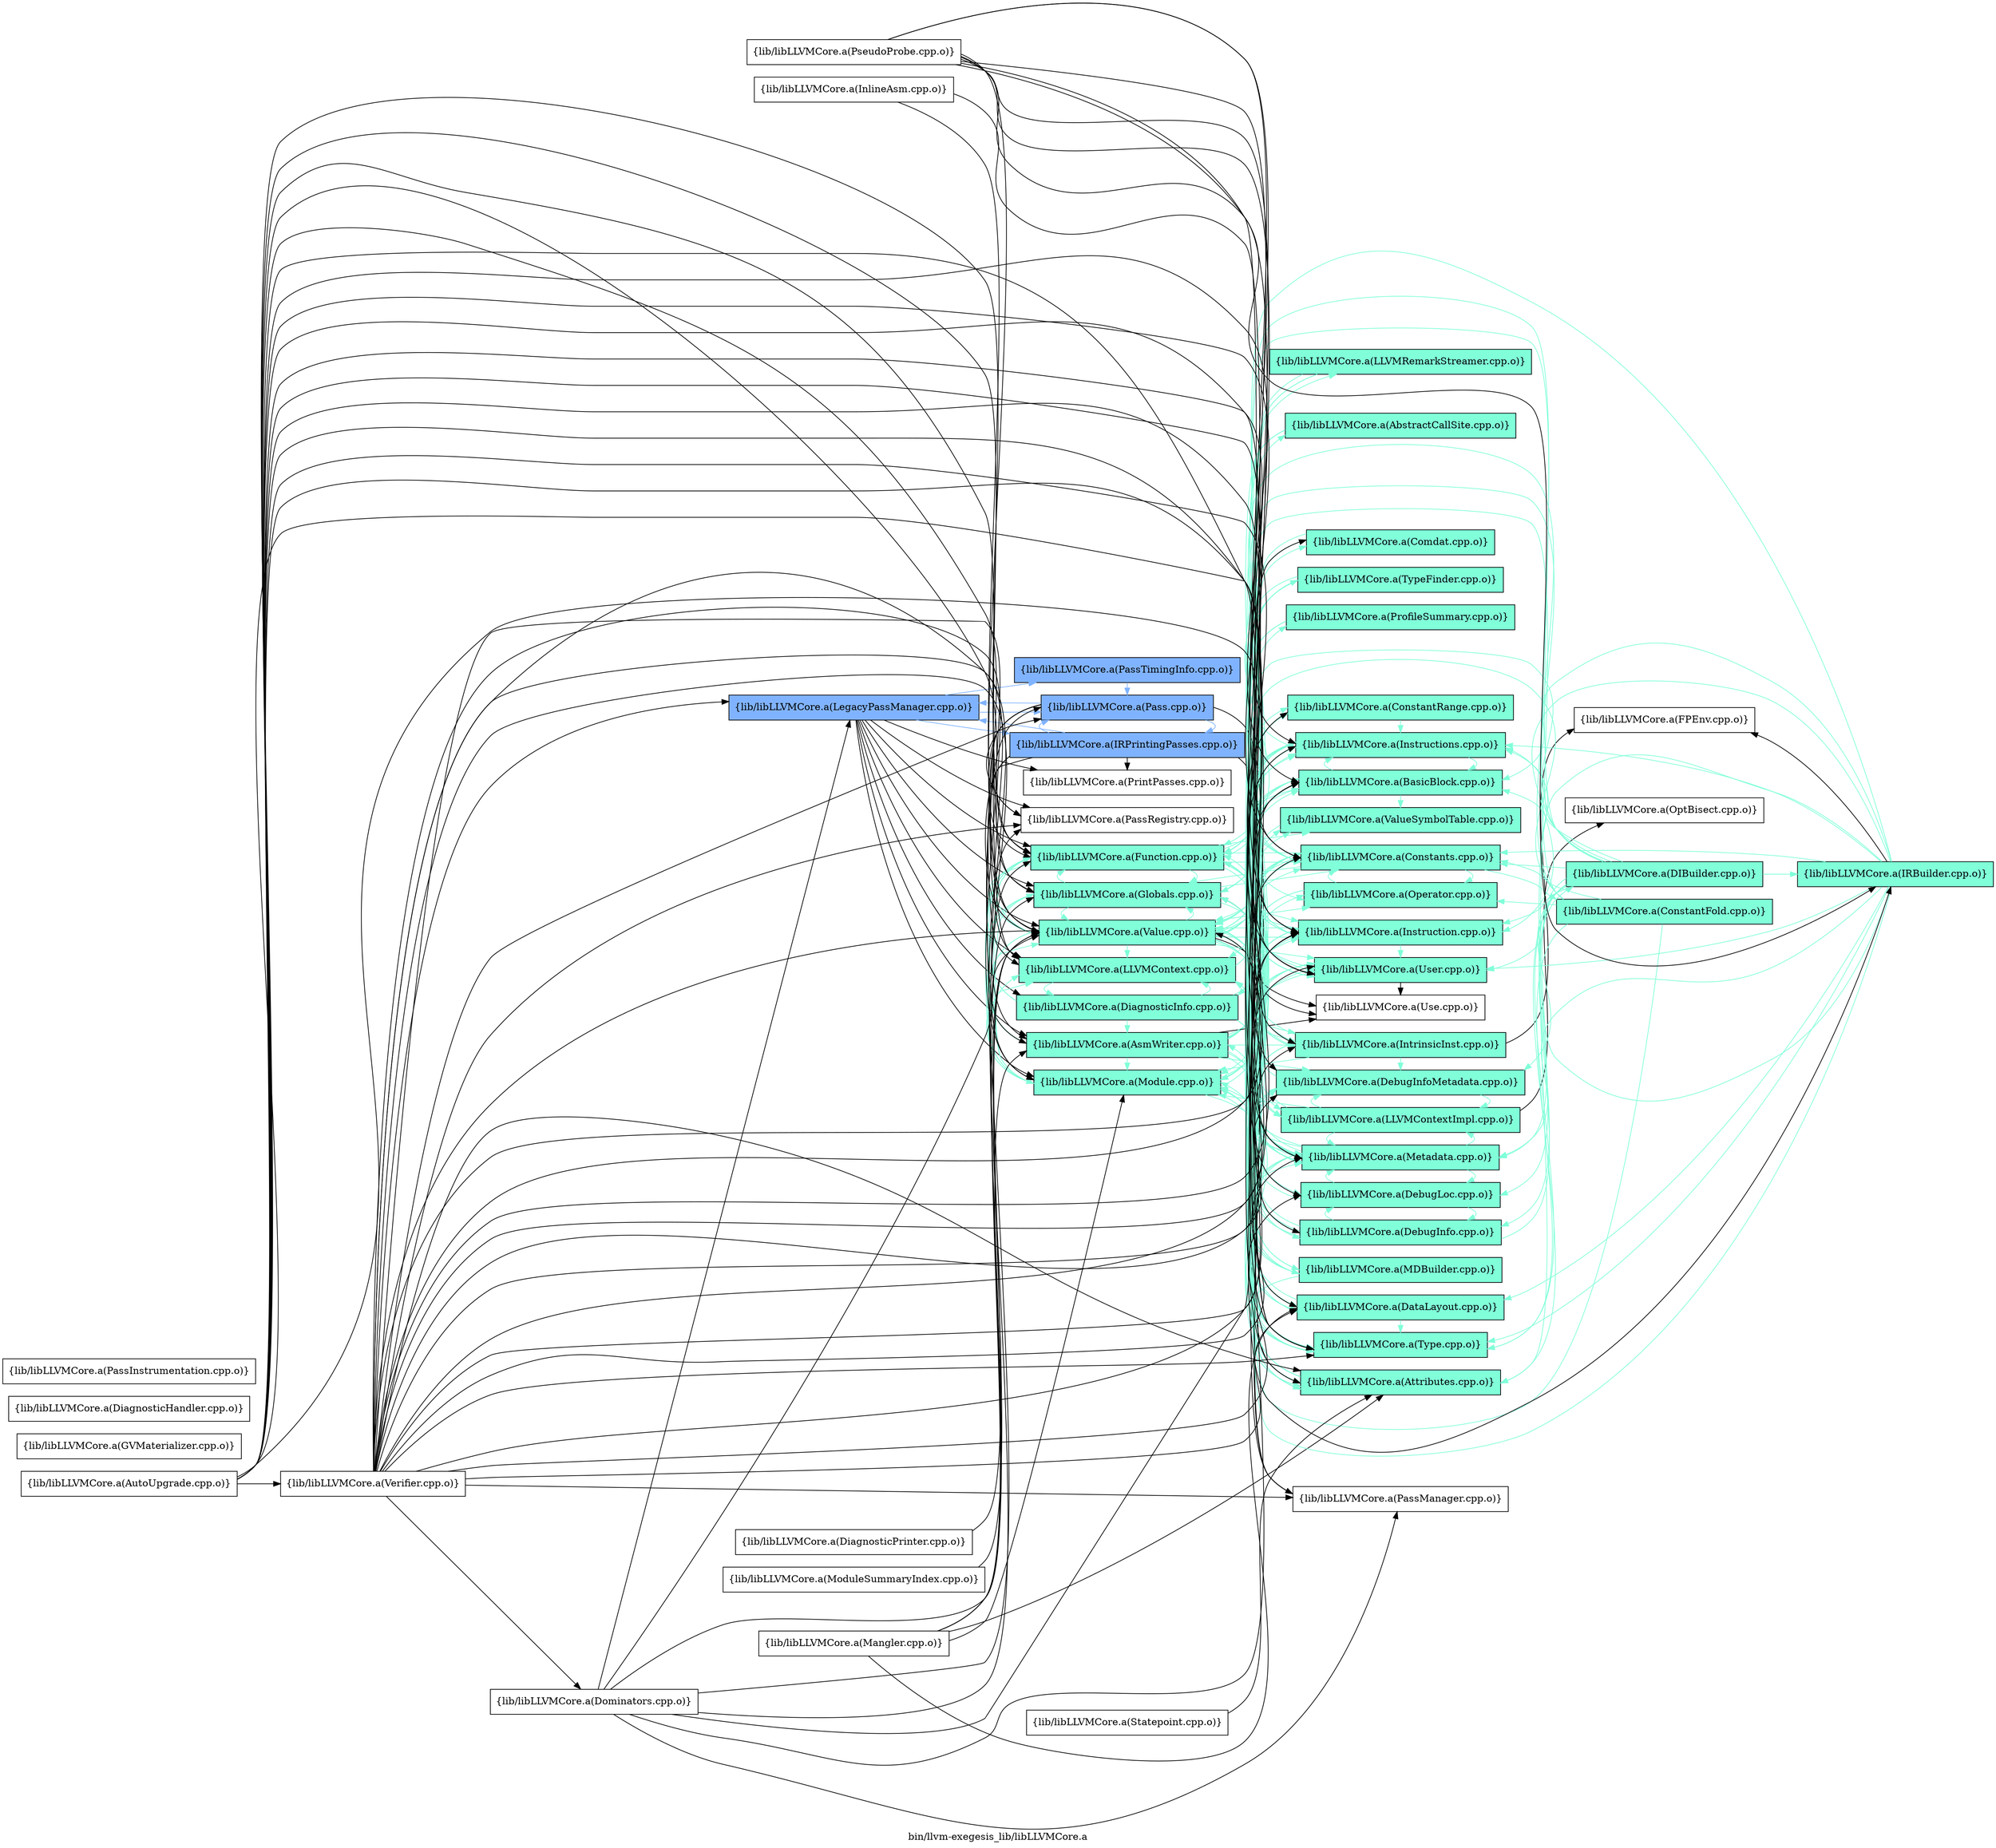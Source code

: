 digraph "bin/llvm-exegesis_lib/libLLVMCore.a" {
	label="bin/llvm-exegesis_lib/libLLVMCore.a";
	rankdir=LR;
	{ rank=same; Node0x55ae10f94508;  }
	{ rank=same; Node0x55ae10f924d8; Node0x55ae10f9f7c8; Node0x55ae10fa0df8; Node0x55ae10f9fd68; Node0x55ae10f985b8; Node0x55ae10f9bd58; Node0x55ae10f96858; Node0x55ae10faf3f8; Node0x55ae10fadbe8; Node0x55ae10fae868; Node0x55ae10fae138; Node0x55ae10fa4a48;  }
	{ rank=same; Node0x55ae10fa5f38; Node0x55ae10fa6e38; Node0x55ae10fa7478; Node0x55ae10fa83c8; Node0x55ae10fa8918; Node0x55ae10fad3c8; Node0x55ae10f9a638; Node0x55ae10f99968; Node0x55ae10f9b628; Node0x55ae10f96038; Node0x55ae10f986a8; Node0x55ae10fab208; Node0x55ae10fabf78; Node0x55ae10fa5948; Node0x55ae10fa3dc8; Node0x55ae10facc48; Node0x55ae10f92bb8; Node0x55ae10fab078; Node0x55ae10f951d8; Node0x55ae10fa4318; Node0x55ae10faf998; Node0x55ae10f928e8; Node0x55ae10f92938; Node0x55ae10fac658; Node0x55ae10fad058;  }
	{ rank=same; Node0x55ae10fa7ba8; Node0x55ae10f99238; Node0x55ae10f988d8; Node0x55ae10fa9278;  }

	Node0x55ae10f94508 [shape=record,shape=box,group=2,style=filled,fillcolor="0.600000 0.5 1",label="{lib/libLLVMCore.a(LegacyPassManager.cpp.o)}"];
	Node0x55ae10f94508 -> Node0x55ae10f924d8;
	Node0x55ae10f94508 -> Node0x55ae10f9f7c8;
	Node0x55ae10f94508 -> Node0x55ae10fa0df8;
	Node0x55ae10f94508 -> Node0x55ae10f9fd68;
	Node0x55ae10f94508 -> Node0x55ae10f985b8[color="0.600000 0.5 1"];
	Node0x55ae10f94508 -> Node0x55ae10f9bd58;
	Node0x55ae10f94508 -> Node0x55ae10f96858;
	Node0x55ae10f94508 -> Node0x55ae10faf3f8[color="0.600000 0.5 1"];
	Node0x55ae10f94508 -> Node0x55ae10fadbe8;
	Node0x55ae10f94508 -> Node0x55ae10fae868[color="0.600000 0.5 1"];
	Node0x55ae10f94508 -> Node0x55ae10fae138;
	Node0x55ae10f94508 -> Node0x55ae10fa4a48;
	Node0x55ae10f96858 [shape=record,shape=box,group=1,style=filled,fillcolor="0.450000 0.5 1",label="{lib/libLLVMCore.a(Module.cpp.o)}"];
	Node0x55ae10f96858 -> Node0x55ae10fa7478[color="0.450000 0.5 1"];
	Node0x55ae10f96858 -> Node0x55ae10fa8918[color="0.450000 0.5 1"];
	Node0x55ae10f96858 -> Node0x55ae10fab078[color="0.450000 0.5 1"];
	Node0x55ae10f96858 -> Node0x55ae10fa0df8[color="0.450000 0.5 1"];
	Node0x55ae10f96858 -> Node0x55ae10f9fd68[color="0.450000 0.5 1"];
	Node0x55ae10f96858 -> Node0x55ae10f9bd58[color="0.450000 0.5 1"];
	Node0x55ae10f96858 -> Node0x55ae10f96038[color="0.450000 0.5 1"];
	Node0x55ae10f96858 -> Node0x55ae10fac658[color="0.450000 0.5 1"];
	Node0x55ae10f96858 -> Node0x55ae10fab208[color="0.450000 0.5 1"];
	Node0x55ae10f96858 -> Node0x55ae10fabf78[color="0.450000 0.5 1"];
	Node0x55ae10f96858 -> Node0x55ae10fa3dc8[color="0.450000 0.5 1"];
	Node0x55ae10f96858 -> Node0x55ae10fa4a48[color="0.450000 0.5 1"];
	Node0x55ae10f96858 -> Node0x55ae10fa4318[color="0.450000 0.5 1"];
	Node0x55ae10faf3f8 [shape=record,shape=box,group=2,style=filled,fillcolor="0.600000 0.5 1",label="{lib/libLLVMCore.a(Pass.cpp.o)}"];
	Node0x55ae10faf3f8 -> Node0x55ae10fa5f38;
	Node0x55ae10faf3f8 -> Node0x55ae10fa0df8;
	Node0x55ae10faf3f8 -> Node0x55ae10f985b8[color="0.600000 0.5 1"];
	Node0x55ae10faf3f8 -> Node0x55ae10f9bd58;
	Node0x55ae10faf3f8 -> Node0x55ae10f94508[color="0.600000 0.5 1"];
	Node0x55ae10faf3f8 -> Node0x55ae10fadbe8;
	Node0x55ae10faf3f8 -> Node0x55ae10fa4a48;
	Node0x55ae10fa4a48 [shape=record,shape=box,group=1,style=filled,fillcolor="0.450000 0.5 1",label="{lib/libLLVMCore.a(Value.cpp.o)}"];
	Node0x55ae10fa4a48 -> Node0x55ae10fa5f38[color="0.450000 0.5 1"];
	Node0x55ae10fa4a48 -> Node0x55ae10fa6e38[color="0.450000 0.5 1"];
	Node0x55ae10fa4a48 -> Node0x55ae10fa8918[color="0.450000 0.5 1"];
	Node0x55ae10fa4a48 -> Node0x55ae10fab078[color="0.450000 0.5 1"];
	Node0x55ae10fa4a48 -> Node0x55ae10fad058[color="0.450000 0.5 1"];
	Node0x55ae10fa4a48 -> Node0x55ae10fa0df8[color="0.450000 0.5 1"];
	Node0x55ae10fa4a48 -> Node0x55ae10f9fd68[color="0.450000 0.5 1"];
	Node0x55ae10fa4a48 -> Node0x55ae10f9a638[color="0.450000 0.5 1"];
	Node0x55ae10fa4a48 -> Node0x55ae10f99968[color="0.450000 0.5 1"];
	Node0x55ae10fa4a48 -> Node0x55ae10f9b628[color="0.450000 0.5 1"];
	Node0x55ae10fa4a48 -> Node0x55ae10f9bd58[color="0.450000 0.5 1"];
	Node0x55ae10fa4a48 -> Node0x55ae10f928e8[color="0.450000 0.5 1"];
	Node0x55ae10fa4a48 -> Node0x55ae10f96038[color="0.450000 0.5 1"];
	Node0x55ae10fa4a48 -> Node0x55ae10f986a8[color="0.450000 0.5 1"];
	Node0x55ae10fa4a48 -> Node0x55ae10fab208[color="0.450000 0.5 1"];
	Node0x55ae10fa4a48 -> Node0x55ae10fa5948;
	Node0x55ae10fa4a48 -> Node0x55ae10fa3dc8[color="0.450000 0.5 1"];
	Node0x55ae10fa4a48 -> Node0x55ae10fa4318[color="0.450000 0.5 1"];
	Node0x55ae10fa5f38 [shape=record,shape=box,group=1,style=filled,fillcolor="0.450000 0.5 1",label="{lib/libLLVMCore.a(Attributes.cpp.o)}"];
	Node0x55ae10fa5f38 -> Node0x55ae10f924d8[color="0.450000 0.5 1"];
	Node0x55ae10fa5f38 -> Node0x55ae10fa0df8[color="0.450000 0.5 1"];
	Node0x55ae10fa8918 [shape=record,shape=box,group=1,style=filled,fillcolor="0.450000 0.5 1",label="{lib/libLLVMCore.a(Constants.cpp.o)}"];
	Node0x55ae10fa8918 -> Node0x55ae10fa7ba8[color="0.450000 0.5 1"];
	Node0x55ae10fa8918 -> Node0x55ae10fa0df8[color="0.450000 0.5 1"];
	Node0x55ae10fa8918 -> Node0x55ae10f9fd68[color="0.450000 0.5 1"];
	Node0x55ae10fa8918 -> Node0x55ae10f9a638[color="0.450000 0.5 1"];
	Node0x55ae10fa8918 -> Node0x55ae10f99968[color="0.450000 0.5 1"];
	Node0x55ae10fa8918 -> Node0x55ae10f986a8[color="0.450000 0.5 1"];
	Node0x55ae10fa8918 -> Node0x55ae10fab208[color="0.450000 0.5 1"];
	Node0x55ae10fa8918 -> Node0x55ae10fa3dc8[color="0.450000 0.5 1"];
	Node0x55ae10fa8918 -> Node0x55ae10fa4a48[color="0.450000 0.5 1"];
	Node0x55ae10f95818 [shape=record,shape=box,group=0,label="{lib/libLLVMCore.a(Mangler.cpp.o)}"];
	Node0x55ae10f95818 -> Node0x55ae10fa5f38;
	Node0x55ae10f95818 -> Node0x55ae10fab078;
	Node0x55ae10f95818 -> Node0x55ae10fa0df8;
	Node0x55ae10f95818 -> Node0x55ae10f9fd68;
	Node0x55ae10f95818 -> Node0x55ae10f96858;
	Node0x55ae10f95818 -> Node0x55ae10fa4a48;
	Node0x55ae10f96038 [shape=record,shape=box,group=1,style=filled,fillcolor="0.450000 0.5 1",label="{lib/libLLVMCore.a(Metadata.cpp.o)}"];
	Node0x55ae10f96038 -> Node0x55ae10fa83c8[color="0.450000 0.5 1"];
	Node0x55ae10f96038 -> Node0x55ae10fa8918[color="0.450000 0.5 1"];
	Node0x55ae10f96038 -> Node0x55ae10fad3c8[color="0.450000 0.5 1"];
	Node0x55ae10f96038 -> Node0x55ae10facc48[color="0.450000 0.5 1"];
	Node0x55ae10f96038 -> Node0x55ae10f9bd58[color="0.450000 0.5 1"];
	Node0x55ae10f96038 -> Node0x55ae10f928e8[color="0.450000 0.5 1"];
	Node0x55ae10f96038 -> Node0x55ae10f951d8[color="0.450000 0.5 1"];
	Node0x55ae10f96038 -> Node0x55ae10f96858[color="0.450000 0.5 1"];
	Node0x55ae10f96038 -> Node0x55ae10fab208[color="0.450000 0.5 1"];
	Node0x55ae10f96038 -> Node0x55ae10fa4a48[color="0.450000 0.5 1"];
	Node0x55ae10fab078 [shape=record,shape=box,group=1,style=filled,fillcolor="0.450000 0.5 1",label="{lib/libLLVMCore.a(DataLayout.cpp.o)}"];
	Node0x55ae10fab078 -> Node0x55ae10f9fd68[color="0.450000 0.5 1"];
	Node0x55ae10fab078 -> Node0x55ae10f96858[color="0.450000 0.5 1"];
	Node0x55ae10fab078 -> Node0x55ae10fab208[color="0.450000 0.5 1"];
	Node0x55ae10f9f7c8 [shape=record,shape=box,group=1,style=filled,fillcolor="0.450000 0.5 1",label="{lib/libLLVMCore.a(DiagnosticInfo.cpp.o)}"];
	Node0x55ae10f9f7c8 -> Node0x55ae10f924d8[color="0.450000 0.5 1"];
	Node0x55ae10f9f7c8 -> Node0x55ae10facc48[color="0.450000 0.5 1"];
	Node0x55ae10f9f7c8 -> Node0x55ae10fa0df8[color="0.450000 0.5 1"];
	Node0x55ae10f9f7c8 -> Node0x55ae10f9a638[color="0.450000 0.5 1"];
	Node0x55ae10f9f7c8 -> Node0x55ae10f9bd58[color="0.450000 0.5 1"];
	Node0x55ae10f9f7c8 -> Node0x55ae10f96038[color="0.450000 0.5 1"];
	Node0x55ae10f9f7c8 -> Node0x55ae10fa4a48[color="0.450000 0.5 1"];
	Node0x55ae10fa0df8 [shape=record,shape=box,group=1,style=filled,fillcolor="0.450000 0.5 1",label="{lib/libLLVMCore.a(Function.cpp.o)}"];
	Node0x55ae10fa0df8 -> Node0x55ae10f92bb8[color="0.450000 0.5 1"];
	Node0x55ae10fa0df8 -> Node0x55ae10fa5f38[color="0.450000 0.5 1"];
	Node0x55ae10fa0df8 -> Node0x55ae10fa6e38[color="0.450000 0.5 1"];
	Node0x55ae10fa0df8 -> Node0x55ae10fa8918[color="0.450000 0.5 1"];
	Node0x55ae10fa0df8 -> Node0x55ae10fab078[color="0.450000 0.5 1"];
	Node0x55ae10fa0df8 -> Node0x55ae10f9fd68[color="0.450000 0.5 1"];
	Node0x55ae10fa0df8 -> Node0x55ae10f99968[color="0.450000 0.5 1"];
	Node0x55ae10fa0df8 -> Node0x55ae10f9b628[color="0.450000 0.5 1"];
	Node0x55ae10fa0df8 -> Node0x55ae10f9bd58[color="0.450000 0.5 1"];
	Node0x55ae10fa0df8 -> Node0x55ae10f951d8[color="0.450000 0.5 1"];
	Node0x55ae10fa0df8 -> Node0x55ae10f96038[color="0.450000 0.5 1"];
	Node0x55ae10fa0df8 -> Node0x55ae10f96858[color="0.450000 0.5 1"];
	Node0x55ae10fa0df8 -> Node0x55ae10fab208[color="0.450000 0.5 1"];
	Node0x55ae10fa0df8 -> Node0x55ae10fa3dc8[color="0.450000 0.5 1"];
	Node0x55ae10fa0df8 -> Node0x55ae10fa4a48[color="0.450000 0.5 1"];
	Node0x55ae10fa0df8 -> Node0x55ae10fa4318[color="0.450000 0.5 1"];
	Node0x55ae10f9fd68 [shape=record,shape=box,group=1,style=filled,fillcolor="0.450000 0.5 1",label="{lib/libLLVMCore.a(Globals.cpp.o)}"];
	Node0x55ae10f9fd68 -> Node0x55ae10fa83c8[color="0.450000 0.5 1"];
	Node0x55ae10f9fd68 -> Node0x55ae10fa8918[color="0.450000 0.5 1"];
	Node0x55ae10f9fd68 -> Node0x55ae10fa0df8[color="0.450000 0.5 1"];
	Node0x55ae10f9fd68 -> Node0x55ae10f96038[color="0.450000 0.5 1"];
	Node0x55ae10f9fd68 -> Node0x55ae10f96858[color="0.450000 0.5 1"];
	Node0x55ae10f9fd68 -> Node0x55ae10fab208[color="0.450000 0.5 1"];
	Node0x55ae10f9fd68 -> Node0x55ae10fa3dc8[color="0.450000 0.5 1"];
	Node0x55ae10f9fd68 -> Node0x55ae10fa4a48[color="0.450000 0.5 1"];
	Node0x55ae10f9ca28 [shape=record,shape=box,group=1,style=filled,fillcolor="0.450000 0.5 1",label="{lib/libLLVMCore.a(IRBuilder.cpp.o)}"];
	Node0x55ae10f9ca28 -> Node0x55ae10fa5f38[color="0.450000 0.5 1"];
	Node0x55ae10f9ca28 -> Node0x55ae10fa6e38[color="0.450000 0.5 1"];
	Node0x55ae10f9ca28 -> Node0x55ae10fa8918[color="0.450000 0.5 1"];
	Node0x55ae10f9ca28 -> Node0x55ae10fab078[color="0.450000 0.5 1"];
	Node0x55ae10f9ca28 -> Node0x55ae10fa0df8[color="0.450000 0.5 1"];
	Node0x55ae10f9ca28 -> Node0x55ae10f9fd68[color="0.450000 0.5 1"];
	Node0x55ae10f9ca28 -> Node0x55ae10f99238;
	Node0x55ae10f9ca28 -> Node0x55ae10f9a638[color="0.450000 0.5 1"];
	Node0x55ae10f9ca28 -> Node0x55ae10f99968[color="0.450000 0.5 1"];
	Node0x55ae10f9ca28 -> Node0x55ae10f96038[color="0.450000 0.5 1"];
	Node0x55ae10f9ca28 -> Node0x55ae10fab208[color="0.450000 0.5 1"];
	Node0x55ae10f9ca28 -> Node0x55ae10fa3dc8[color="0.450000 0.5 1"];
	Node0x55ae10f9ca28 -> Node0x55ae10fa4a48[color="0.450000 0.5 1"];
	Node0x55ae10f98ba8 [shape=record,shape=box,group=0,label="{lib/libLLVMCore.a(InlineAsm.cpp.o)}"];
	Node0x55ae10f98ba8 -> Node0x55ae10fab208;
	Node0x55ae10f98ba8 -> Node0x55ae10fa4a48;
	Node0x55ae10f9a638 [shape=record,shape=box,group=1,style=filled,fillcolor="0.450000 0.5 1",label="{lib/libLLVMCore.a(Instruction.cpp.o)}"];
	Node0x55ae10f9a638 -> Node0x55ae10fa5f38[color="0.450000 0.5 1"];
	Node0x55ae10f9a638 -> Node0x55ae10fa6e38[color="0.450000 0.5 1"];
	Node0x55ae10f9a638 -> Node0x55ae10fa8918[color="0.450000 0.5 1"];
	Node0x55ae10f9a638 -> Node0x55ae10f99968[color="0.450000 0.5 1"];
	Node0x55ae10f9a638 -> Node0x55ae10f96038[color="0.450000 0.5 1"];
	Node0x55ae10f9a638 -> Node0x55ae10fa3dc8[color="0.450000 0.5 1"];
	Node0x55ae10f9a638 -> Node0x55ae10fa4a48[color="0.450000 0.5 1"];
	Node0x55ae10f99968 [shape=record,shape=box,group=1,style=filled,fillcolor="0.450000 0.5 1",label="{lib/libLLVMCore.a(Instructions.cpp.o)}"];
	Node0x55ae10f99968 -> Node0x55ae10fa5f38[color="0.450000 0.5 1"];
	Node0x55ae10f99968 -> Node0x55ae10fa6e38[color="0.450000 0.5 1"];
	Node0x55ae10f99968 -> Node0x55ae10fa8918[color="0.450000 0.5 1"];
	Node0x55ae10f99968 -> Node0x55ae10fab078[color="0.450000 0.5 1"];
	Node0x55ae10f99968 -> Node0x55ae10fa0df8[color="0.450000 0.5 1"];
	Node0x55ae10f99968 -> Node0x55ae10f9a638[color="0.450000 0.5 1"];
	Node0x55ae10f99968 -> Node0x55ae10f928e8[color="0.450000 0.5 1"];
	Node0x55ae10f99968 -> Node0x55ae10f951d8[color="0.450000 0.5 1"];
	Node0x55ae10f99968 -> Node0x55ae10f96038[color="0.450000 0.5 1"];
	Node0x55ae10f99968 -> Node0x55ae10f96858[color="0.450000 0.5 1"];
	Node0x55ae10f99968 -> Node0x55ae10f986a8[color="0.450000 0.5 1"];
	Node0x55ae10f99968 -> Node0x55ae10fab208[color="0.450000 0.5 1"];
	Node0x55ae10f99968 -> Node0x55ae10fa5948;
	Node0x55ae10f99968 -> Node0x55ae10fa3dc8[color="0.450000 0.5 1"];
	Node0x55ae10f99968 -> Node0x55ae10fa4a48[color="0.450000 0.5 1"];
	Node0x55ae10f9bd58 [shape=record,shape=box,group=1,style=filled,fillcolor="0.450000 0.5 1",label="{lib/libLLVMCore.a(LLVMContext.cpp.o)}"];
	Node0x55ae10f9bd58 -> Node0x55ae10f9f7c8[color="0.450000 0.5 1"];
	Node0x55ae10f9bd58 -> Node0x55ae10f928e8[color="0.450000 0.5 1"];
	Node0x55ae10f9bd58 -> Node0x55ae10f92938[color="0.450000 0.5 1"];
	Node0x55ae10fab208 [shape=record,shape=box,group=1,style=filled,fillcolor="0.450000 0.5 1",label="{lib/libLLVMCore.a(Type.cpp.o)}"];
	Node0x55ae10fab208 -> Node0x55ae10fa8918[color="0.450000 0.5 1"];
	Node0x55ae10fa3dc8 [shape=record,shape=box,group=1,style=filled,fillcolor="0.450000 0.5 1",label="{lib/libLLVMCore.a(User.cpp.o)}"];
	Node0x55ae10fa3dc8 -> Node0x55ae10f9b628[color="0.450000 0.5 1"];
	Node0x55ae10fa3dc8 -> Node0x55ae10fa5948;
	Node0x55ae10fa6e38 [shape=record,shape=box,group=1,style=filled,fillcolor="0.450000 0.5 1",label="{lib/libLLVMCore.a(BasicBlock.cpp.o)}"];
	Node0x55ae10fa6e38 -> Node0x55ae10fa8918[color="0.450000 0.5 1"];
	Node0x55ae10fa6e38 -> Node0x55ae10f9a638[color="0.450000 0.5 1"];
	Node0x55ae10fa6e38 -> Node0x55ae10f99968[color="0.450000 0.5 1"];
	Node0x55ae10fa6e38 -> Node0x55ae10f96038[color="0.450000 0.5 1"];
	Node0x55ae10fa6e38 -> Node0x55ae10fab208[color="0.450000 0.5 1"];
	Node0x55ae10fa6e38 -> Node0x55ae10fa3dc8[color="0.450000 0.5 1"];
	Node0x55ae10fa6e38 -> Node0x55ae10fa4a48[color="0.450000 0.5 1"];
	Node0x55ae10fa6e38 -> Node0x55ae10fa4318[color="0.450000 0.5 1"];
	Node0x55ae10f9b628 [shape=record,shape=box,group=1,style=filled,fillcolor="0.450000 0.5 1",label="{lib/libLLVMCore.a(IntrinsicInst.cpp.o)}"];
	Node0x55ae10f9b628 -> Node0x55ae10fa6e38[color="0.450000 0.5 1"];
	Node0x55ae10f9b628 -> Node0x55ae10fa8918[color="0.450000 0.5 1"];
	Node0x55ae10f9b628 -> Node0x55ae10fab078[color="0.450000 0.5 1"];
	Node0x55ae10f9b628 -> Node0x55ae10fad3c8[color="0.450000 0.5 1"];
	Node0x55ae10f9b628 -> Node0x55ae10f99238;
	Node0x55ae10f9b628 -> Node0x55ae10f9a638[color="0.450000 0.5 1"];
	Node0x55ae10f9b628 -> Node0x55ae10f99968[color="0.450000 0.5 1"];
	Node0x55ae10f9b628 -> Node0x55ae10f96038[color="0.450000 0.5 1"];
	Node0x55ae10f9b628 -> Node0x55ae10f96858[color="0.450000 0.5 1"];
	Node0x55ae10f9b628 -> Node0x55ae10fab208[color="0.450000 0.5 1"];
	Node0x55ae10f9b628 -> Node0x55ae10fa3dc8[color="0.450000 0.5 1"];
	Node0x55ae10f9b628 -> Node0x55ae10fa4a48[color="0.450000 0.5 1"];
	Node0x55ae10f986a8 [shape=record,shape=box,group=1,style=filled,fillcolor="0.450000 0.5 1",label="{lib/libLLVMCore.a(Operator.cpp.o)}"];
	Node0x55ae10f986a8 -> Node0x55ae10fa8918[color="0.450000 0.5 1"];
	Node0x55ae10f986a8 -> Node0x55ae10fab078[color="0.450000 0.5 1"];
	Node0x55ae10f986a8 -> Node0x55ae10fab208[color="0.450000 0.5 1"];
	Node0x55ae10fad3c8 [shape=record,shape=box,group=1,style=filled,fillcolor="0.450000 0.5 1",label="{lib/libLLVMCore.a(DebugInfoMetadata.cpp.o)}"];
	Node0x55ae10fad3c8 -> Node0x55ae10fa8918[color="0.450000 0.5 1"];
	Node0x55ae10fad3c8 -> Node0x55ae10f9bd58[color="0.450000 0.5 1"];
	Node0x55ae10fad3c8 -> Node0x55ae10f928e8[color="0.450000 0.5 1"];
	Node0x55ae10fad3c8 -> Node0x55ae10f96038[color="0.450000 0.5 1"];
	Node0x55ae10fad3c8 -> Node0x55ae10fab208[color="0.450000 0.5 1"];
	Node0x55ae10fa83c8 [shape=record,shape=box,group=1,style=filled,fillcolor="0.450000 0.5 1",label="{lib/libLLVMCore.a(ConstantRange.cpp.o)}"];
	Node0x55ae10fa83c8 -> Node0x55ae10f99968[color="0.450000 0.5 1"];
	Node0x55ae10fadbe8 [shape=record,shape=box,group=0,label="{lib/libLLVMCore.a(PassRegistry.cpp.o)}"];
	Node0x55ae10facc48 [shape=record,shape=box,group=1,style=filled,fillcolor="0.450000 0.5 1",label="{lib/libLLVMCore.a(DebugLoc.cpp.o)}"];
	Node0x55ae10facc48 -> Node0x55ae10fad058[color="0.450000 0.5 1"];
	Node0x55ae10facc48 -> Node0x55ae10fad3c8[color="0.450000 0.5 1"];
	Node0x55ae10facc48 -> Node0x55ae10f96038[color="0.450000 0.5 1"];
	Node0x55ae10f9e7d8 [shape=record,shape=box,group=0,label="{lib/libLLVMCore.a(Dominators.cpp.o)}"];
	Node0x55ae10f9e7d8 -> Node0x55ae10f924d8;
	Node0x55ae10f9e7d8 -> Node0x55ae10fa6e38;
	Node0x55ae10f9e7d8 -> Node0x55ae10f9a638;
	Node0x55ae10f9e7d8 -> Node0x55ae10f94508;
	Node0x55ae10f9e7d8 -> Node0x55ae10faf3f8;
	Node0x55ae10f9e7d8 -> Node0x55ae10faf998;
	Node0x55ae10f9e7d8 -> Node0x55ae10fadbe8;
	Node0x55ae10f9e7d8 -> Node0x55ae10fa4a48;
	Node0x55ae10fa5948 [shape=record,shape=box,group=0,label="{lib/libLLVMCore.a(Use.cpp.o)}"];
	Node0x55ae10f924d8 [shape=record,shape=box,group=1,style=filled,fillcolor="0.450000 0.5 1",label="{lib/libLLVMCore.a(AsmWriter.cpp.o)}"];
	Node0x55ae10f924d8 -> Node0x55ae10fa5f38[color="0.450000 0.5 1"];
	Node0x55ae10f924d8 -> Node0x55ae10fa6e38[color="0.450000 0.5 1"];
	Node0x55ae10f924d8 -> Node0x55ae10fa7478[color="0.450000 0.5 1"];
	Node0x55ae10f924d8 -> Node0x55ae10fa83c8[color="0.450000 0.5 1"];
	Node0x55ae10f924d8 -> Node0x55ae10fa8918[color="0.450000 0.5 1"];
	Node0x55ae10f924d8 -> Node0x55ae10fad3c8[color="0.450000 0.5 1"];
	Node0x55ae10f924d8 -> Node0x55ae10fa0df8[color="0.450000 0.5 1"];
	Node0x55ae10f924d8 -> Node0x55ae10f9fd68[color="0.450000 0.5 1"];
	Node0x55ae10f924d8 -> Node0x55ae10f9a638[color="0.450000 0.5 1"];
	Node0x55ae10f924d8 -> Node0x55ae10f99968[color="0.450000 0.5 1"];
	Node0x55ae10f924d8 -> Node0x55ae10f9b628[color="0.450000 0.5 1"];
	Node0x55ae10f924d8 -> Node0x55ae10f9bd58[color="0.450000 0.5 1"];
	Node0x55ae10f924d8 -> Node0x55ae10f96038[color="0.450000 0.5 1"];
	Node0x55ae10f924d8 -> Node0x55ae10f96858[color="0.450000 0.5 1"];
	Node0x55ae10f924d8 -> Node0x55ae10f986a8[color="0.450000 0.5 1"];
	Node0x55ae10f924d8 -> Node0x55ae10fab208[color="0.450000 0.5 1"];
	Node0x55ae10f924d8 -> Node0x55ae10fabf78[color="0.450000 0.5 1"];
	Node0x55ae10f924d8 -> Node0x55ae10fa5948;
	Node0x55ae10f924d8 -> Node0x55ae10fa3dc8[color="0.450000 0.5 1"];
	Node0x55ae10f924d8 -> Node0x55ae10fa4a48[color="0.450000 0.5 1"];
	Node0x55ae10fa7478 [shape=record,shape=box,group=1,style=filled,fillcolor="0.450000 0.5 1",label="{lib/libLLVMCore.a(Comdat.cpp.o)}"];
	Node0x55ae10fa7478 -> Node0x55ae10f96858[color="0.450000 0.5 1"];
	Node0x55ae10fae868 [shape=record,shape=box,group=2,style=filled,fillcolor="0.600000 0.5 1",label="{lib/libLLVMCore.a(PassTimingInfo.cpp.o)}"];
	Node0x55ae10fae868 -> Node0x55ae10faf3f8[color="0.600000 0.5 1"];
	Node0x55ae10fad058 [shape=record,shape=box,group=1,style=filled,fillcolor="0.450000 0.5 1",label="{lib/libLLVMCore.a(DebugInfo.cpp.o)}"];
	Node0x55ae10fad058 -> Node0x55ae10fa9278[color="0.450000 0.5 1"];
	Node0x55ae10fad058 -> Node0x55ae10fad3c8[color="0.450000 0.5 1"];
	Node0x55ae10fad058 -> Node0x55ae10facc48[color="0.450000 0.5 1"];
	Node0x55ae10fad058 -> Node0x55ae10fa0df8[color="0.450000 0.5 1"];
	Node0x55ae10fad058 -> Node0x55ae10f9a638[color="0.450000 0.5 1"];
	Node0x55ae10fad058 -> Node0x55ae10f96038[color="0.450000 0.5 1"];
	Node0x55ae10fad058 -> Node0x55ae10f96858[color="0.450000 0.5 1"];
	Node0x55ae10fad058 -> Node0x55ae10fa4a48[color="0.450000 0.5 1"];
	Node0x55ae10facd88 [shape=record,shape=box,group=0,label="{lib/libLLVMCore.a(Statepoint.cpp.o)}"];
	Node0x55ae10facd88 -> Node0x55ae10fa5f38;
	Node0x55ae10fae138 [shape=record,shape=box,group=0,label="{lib/libLLVMCore.a(PrintPasses.cpp.o)}"];
	Node0x55ae10f951d8 [shape=record,shape=box,group=1,style=filled,fillcolor="0.450000 0.5 1",label="{lib/libLLVMCore.a(MDBuilder.cpp.o)}"];
	Node0x55ae10f951d8 -> Node0x55ae10fa8918[color="0.450000 0.5 1"];
	Node0x55ae10f951d8 -> Node0x55ae10f96038[color="0.450000 0.5 1"];
	Node0x55ae10f951d8 -> Node0x55ae10fab208[color="0.450000 0.5 1"];
	Node0x55ae10f951d8 -> Node0x55ae10fa4a48[color="0.450000 0.5 1"];
	Node0x55ae10f985b8 [shape=record,shape=box,group=2,style=filled,fillcolor="0.600000 0.5 1",label="{lib/libLLVMCore.a(IRPrintingPasses.cpp.o)}"];
	Node0x55ae10f985b8 -> Node0x55ae10f924d8;
	Node0x55ae10f985b8 -> Node0x55ae10f94508[color="0.600000 0.5 1"];
	Node0x55ae10f985b8 -> Node0x55ae10faf3f8[color="0.600000 0.5 1"];
	Node0x55ae10f985b8 -> Node0x55ae10faf998;
	Node0x55ae10f985b8 -> Node0x55ae10fadbe8;
	Node0x55ae10f985b8 -> Node0x55ae10fae138;
	Node0x55ae10f985b8 -> Node0x55ae10fa4a48;
	Node0x55ae10f940f8 [shape=record,shape=box,group=0,label="{lib/libLLVMCore.a(Verifier.cpp.o)}"];
	Node0x55ae10f940f8 -> Node0x55ae10f924d8;
	Node0x55ae10f940f8 -> Node0x55ae10fa5f38;
	Node0x55ae10f940f8 -> Node0x55ae10fa6e38;
	Node0x55ae10f940f8 -> Node0x55ae10fa7478;
	Node0x55ae10f940f8 -> Node0x55ae10fa83c8;
	Node0x55ae10f940f8 -> Node0x55ae10fa8918;
	Node0x55ae10f940f8 -> Node0x55ae10fab078;
	Node0x55ae10f940f8 -> Node0x55ae10fad3c8;
	Node0x55ae10f940f8 -> Node0x55ae10facc48;
	Node0x55ae10f940f8 -> Node0x55ae10f9e7d8;
	Node0x55ae10f940f8 -> Node0x55ae10fa0df8;
	Node0x55ae10f940f8 -> Node0x55ae10f9fd68;
	Node0x55ae10f940f8 -> Node0x55ae10f9a638;
	Node0x55ae10f940f8 -> Node0x55ae10f99968;
	Node0x55ae10f940f8 -> Node0x55ae10f9b628;
	Node0x55ae10f940f8 -> Node0x55ae10f9bd58;
	Node0x55ae10f940f8 -> Node0x55ae10f94508;
	Node0x55ae10f940f8 -> Node0x55ae10f96038;
	Node0x55ae10f940f8 -> Node0x55ae10f96858;
	Node0x55ae10f940f8 -> Node0x55ae10faf3f8;
	Node0x55ae10f940f8 -> Node0x55ae10faf998;
	Node0x55ae10f940f8 -> Node0x55ae10fadbe8;
	Node0x55ae10f940f8 -> Node0x55ae10fab208;
	Node0x55ae10f940f8 -> Node0x55ae10fa3dc8;
	Node0x55ae10f940f8 -> Node0x55ae10fa4a48;
	Node0x55ae10faf998 [shape=record,shape=box,group=0,label="{lib/libLLVMCore.a(PassManager.cpp.o)}"];
	Node0x55ae10faf998 -> Node0x55ae10f9fd68;
	Node0x55ae10faf998 -> Node0x55ae10fa4a48;
	Node0x55ae10fa9278 [shape=record,shape=box,group=1,style=filled,fillcolor="0.450000 0.5 1",label="{lib/libLLVMCore.a(DIBuilder.cpp.o)}"];
	Node0x55ae10fa9278 -> Node0x55ae10fa5f38[color="0.450000 0.5 1"];
	Node0x55ae10fa9278 -> Node0x55ae10fa6e38[color="0.450000 0.5 1"];
	Node0x55ae10fa9278 -> Node0x55ae10fa8918[color="0.450000 0.5 1"];
	Node0x55ae10fa9278 -> Node0x55ae10fad058[color="0.450000 0.5 1"];
	Node0x55ae10fa9278 -> Node0x55ae10fad3c8[color="0.450000 0.5 1"];
	Node0x55ae10fa9278 -> Node0x55ae10facc48[color="0.450000 0.5 1"];
	Node0x55ae10fa9278 -> Node0x55ae10fa0df8[color="0.450000 0.5 1"];
	Node0x55ae10fa9278 -> Node0x55ae10f9ca28[color="0.450000 0.5 1"];
	Node0x55ae10fa9278 -> Node0x55ae10f9a638[color="0.450000 0.5 1"];
	Node0x55ae10fa9278 -> Node0x55ae10f99968[color="0.450000 0.5 1"];
	Node0x55ae10fa9278 -> Node0x55ae10f96038[color="0.450000 0.5 1"];
	Node0x55ae10fa9278 -> Node0x55ae10f96858[color="0.450000 0.5 1"];
	Node0x55ae10fa9278 -> Node0x55ae10fab208[color="0.450000 0.5 1"];
	Node0x55ae10fa9278 -> Node0x55ae10fa3dc8[color="0.450000 0.5 1"];
	Node0x55ae10fa9278 -> Node0x55ae10fa4a48[color="0.450000 0.5 1"];
	Node0x55ae10fad4b8 [shape=record,shape=box,group=0,label="{lib/libLLVMCore.a(PseudoProbe.cpp.o)}"];
	Node0x55ae10fad4b8 -> Node0x55ae10fa8918;
	Node0x55ae10fad4b8 -> Node0x55ae10fad3c8;
	Node0x55ae10fad4b8 -> Node0x55ae10facc48;
	Node0x55ae10fad4b8 -> Node0x55ae10f9ca28;
	Node0x55ae10fad4b8 -> Node0x55ae10f9a638;
	Node0x55ae10fad4b8 -> Node0x55ae10f96038;
	Node0x55ae10fad4b8 -> Node0x55ae10fab208;
	Node0x55ae10fad4b8 -> Node0x55ae10fa3dc8;
	Node0x55ae10fad4b8 -> Node0x55ae10fa4a48;
	Node0x55ae10f92bb8 [shape=record,shape=box,group=1,style=filled,fillcolor="0.450000 0.5 1",label="{lib/libLLVMCore.a(AbstractCallSite.cpp.o)}"];
	Node0x55ae10f92bb8 -> Node0x55ae10fa8918[color="0.450000 0.5 1"];
	Node0x55ae10f92bb8 -> Node0x55ae10f99968[color="0.450000 0.5 1"];
	Node0x55ae10f92bb8 -> Node0x55ae10f96038[color="0.450000 0.5 1"];
	Node0x55ae10f92bb8 -> Node0x55ae10fa3dc8[color="0.450000 0.5 1"];
	Node0x55ae10fa7ba8 [shape=record,shape=box,group=1,style=filled,fillcolor="0.450000 0.5 1",label="{lib/libLLVMCore.a(ConstantFold.cpp.o)}"];
	Node0x55ae10fa7ba8 -> Node0x55ae10fa8918[color="0.450000 0.5 1"];
	Node0x55ae10fa7ba8 -> Node0x55ae10fa0df8[color="0.450000 0.5 1"];
	Node0x55ae10fa7ba8 -> Node0x55ae10f9fd68[color="0.450000 0.5 1"];
	Node0x55ae10fa7ba8 -> Node0x55ae10f99968[color="0.450000 0.5 1"];
	Node0x55ae10fa7ba8 -> Node0x55ae10f96858[color="0.450000 0.5 1"];
	Node0x55ae10fa7ba8 -> Node0x55ae10f986a8[color="0.450000 0.5 1"];
	Node0x55ae10fa7ba8 -> Node0x55ae10fab208[color="0.450000 0.5 1"];
	Node0x55ae10fa7ba8 -> Node0x55ae10fa4a48[color="0.450000 0.5 1"];
	Node0x55ae10fac658 [shape=record,shape=box,group=1,style=filled,fillcolor="0.450000 0.5 1",label="{lib/libLLVMCore.a(ProfileSummary.cpp.o)}"];
	Node0x55ae10fac658 -> Node0x55ae10fa8918[color="0.450000 0.5 1"];
	Node0x55ae10fac658 -> Node0x55ae10f96038[color="0.450000 0.5 1"];
	Node0x55ae10fac658 -> Node0x55ae10fab208[color="0.450000 0.5 1"];
	Node0x55ae10fa6758 [shape=record,shape=box,group=0,label="{lib/libLLVMCore.a(AutoUpgrade.cpp.o)}"];
	Node0x55ae10fa6758 -> Node0x55ae10fa5f38;
	Node0x55ae10fa6758 -> Node0x55ae10fa6e38;
	Node0x55ae10fa6758 -> Node0x55ae10fa8918;
	Node0x55ae10fa6758 -> Node0x55ae10fab078;
	Node0x55ae10fa6758 -> Node0x55ae10fad058;
	Node0x55ae10fa6758 -> Node0x55ae10fa0df8;
	Node0x55ae10fa6758 -> Node0x55ae10f9fd68;
	Node0x55ae10fa6758 -> Node0x55ae10f9ca28;
	Node0x55ae10fa6758 -> Node0x55ae10f9a638;
	Node0x55ae10fa6758 -> Node0x55ae10f99968;
	Node0x55ae10fa6758 -> Node0x55ae10f9b628;
	Node0x55ae10fa6758 -> Node0x55ae10f9bd58;
	Node0x55ae10fa6758 -> Node0x55ae10f96038;
	Node0x55ae10fa6758 -> Node0x55ae10f96858;
	Node0x55ae10fa6758 -> Node0x55ae10fab208;
	Node0x55ae10fa6758 -> Node0x55ae10fa3dc8;
	Node0x55ae10fa6758 -> Node0x55ae10fa4a48;
	Node0x55ae10fa6758 -> Node0x55ae10f940f8;
	Node0x55ae10f9ff98 [shape=record,shape=box,group=0,label="{lib/libLLVMCore.a(GVMaterializer.cpp.o)}"];
	Node0x55ae10fabf78 [shape=record,shape=box,group=1,style=filled,fillcolor="0.450000 0.5 1",label="{lib/libLLVMCore.a(TypeFinder.cpp.o)}"];
	Node0x55ae10fabf78 -> Node0x55ae10fa0df8[color="0.450000 0.5 1"];
	Node0x55ae10fabf78 -> Node0x55ae10f9fd68[color="0.450000 0.5 1"];
	Node0x55ae10fabf78 -> Node0x55ae10f96038[color="0.450000 0.5 1"];
	Node0x55ae10fa4318 [shape=record,shape=box,group=1,style=filled,fillcolor="0.450000 0.5 1",label="{lib/libLLVMCore.a(ValueSymbolTable.cpp.o)}"];
	Node0x55ae10fa4318 -> Node0x55ae10fa4a48[color="0.450000 0.5 1"];
	Node0x55ae10f928e8 [shape=record,shape=box,group=1,style=filled,fillcolor="0.450000 0.5 1",label="{lib/libLLVMCore.a(LLVMContextImpl.cpp.o)}"];
	Node0x55ae10f928e8 -> Node0x55ae10fa8918[color="0.450000 0.5 1"];
	Node0x55ae10f928e8 -> Node0x55ae10fad3c8[color="0.450000 0.5 1"];
	Node0x55ae10f928e8 -> Node0x55ae10f96038[color="0.450000 0.5 1"];
	Node0x55ae10f928e8 -> Node0x55ae10f96858[color="0.450000 0.5 1"];
	Node0x55ae10f928e8 -> Node0x55ae10f988d8;
	Node0x55ae10f928e8 -> Node0x55ae10fa3dc8[color="0.450000 0.5 1"];
	Node0x55ae10f928e8 -> Node0x55ae10fa4a48[color="0.450000 0.5 1"];
	Node0x55ae10f99238 [shape=record,shape=box,group=0,label="{lib/libLLVMCore.a(FPEnv.cpp.o)}"];
	Node0x55ae10f92938 [shape=record,shape=box,group=1,style=filled,fillcolor="0.450000 0.5 1",label="{lib/libLLVMCore.a(LLVMRemarkStreamer.cpp.o)}"];
	Node0x55ae10f92938 -> Node0x55ae10f9f7c8[color="0.450000 0.5 1"];
	Node0x55ae10f92938 -> Node0x55ae10f9bd58[color="0.450000 0.5 1"];
	Node0x55ae10f92938 -> Node0x55ae10fa4a48[color="0.450000 0.5 1"];
	Node0x55ae10f9b178 [shape=record,shape=box,group=0,label="{lib/libLLVMCore.a(DiagnosticPrinter.cpp.o)}"];
	Node0x55ae10f9b178 -> Node0x55ae10fa4a48;
	Node0x55ae10f988d8 [shape=record,shape=box,group=0,label="{lib/libLLVMCore.a(OptBisect.cpp.o)}"];
	Node0x55ae10f92fc8 [shape=record,shape=box,group=0,label="{lib/libLLVMCore.a(DiagnosticHandler.cpp.o)}"];
	Node0x55ae10f973e8 [shape=record,shape=box,group=0,label="{lib/libLLVMCore.a(ModuleSummaryIndex.cpp.o)}"];
	Node0x55ae10f973e8 -> Node0x55ae10fa4a48;
	Node0x55ae10faec78 [shape=record,shape=box,group=0,label="{lib/libLLVMCore.a(PassInstrumentation.cpp.o)}"];
}
